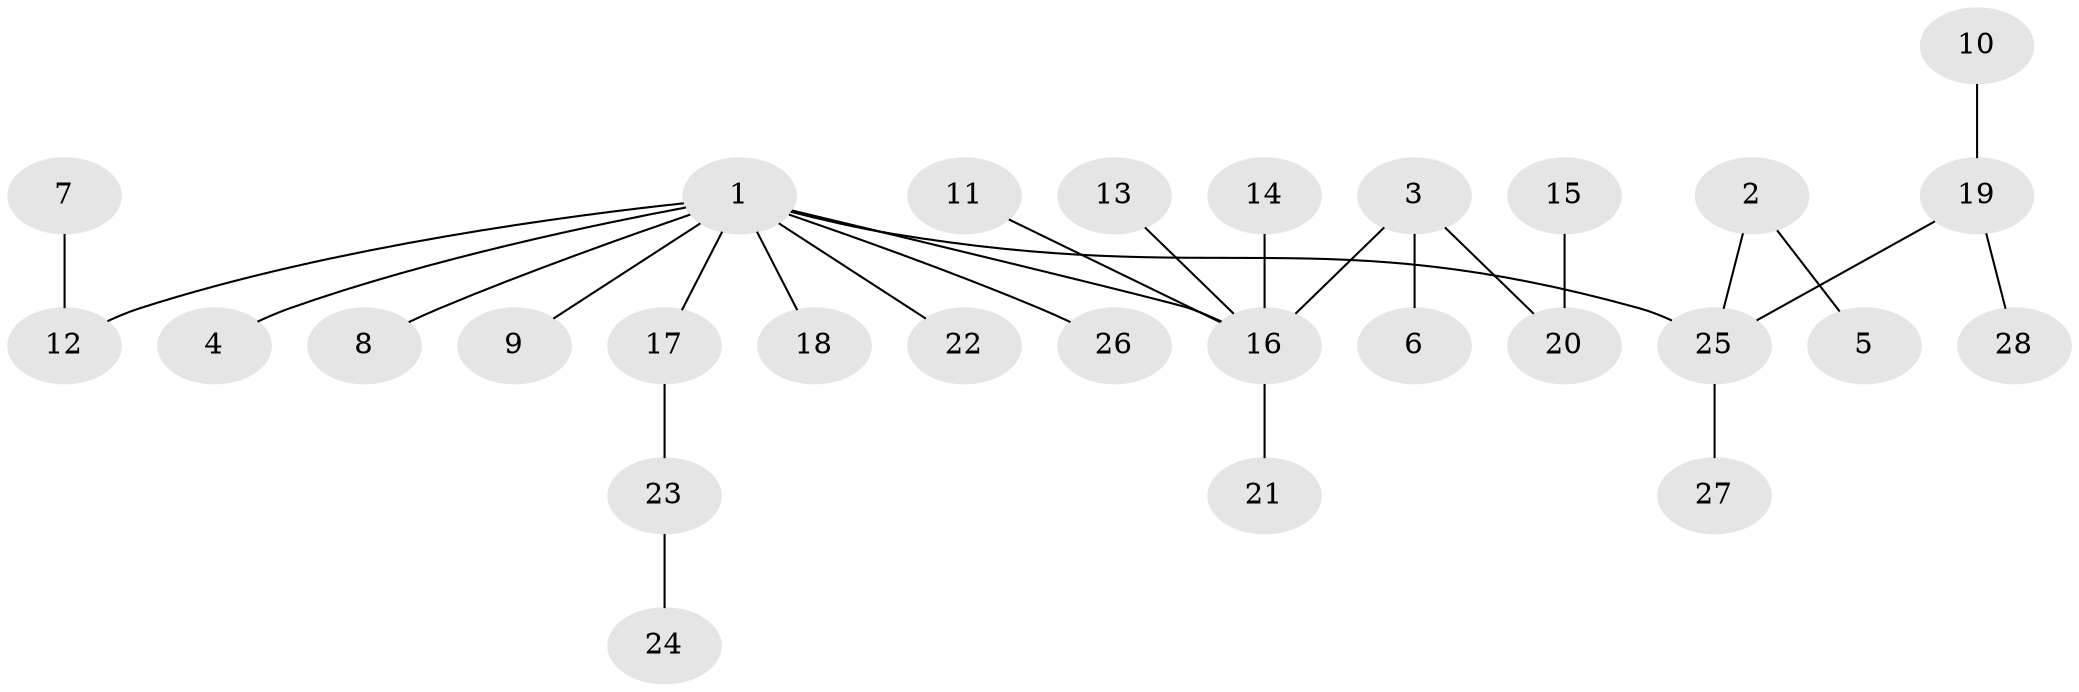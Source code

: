 // original degree distribution, {10: 0.01818181818181818, 3: 0.10909090909090909, 7: 0.01818181818181818, 1: 0.5818181818181818, 6: 0.01818181818181818, 4: 0.03636363636363636, 2: 0.2, 5: 0.01818181818181818}
// Generated by graph-tools (version 1.1) at 2025/26/03/09/25 03:26:29]
// undirected, 28 vertices, 27 edges
graph export_dot {
graph [start="1"]
  node [color=gray90,style=filled];
  1;
  2;
  3;
  4;
  5;
  6;
  7;
  8;
  9;
  10;
  11;
  12;
  13;
  14;
  15;
  16;
  17;
  18;
  19;
  20;
  21;
  22;
  23;
  24;
  25;
  26;
  27;
  28;
  1 -- 4 [weight=1.0];
  1 -- 8 [weight=1.0];
  1 -- 9 [weight=1.0];
  1 -- 12 [weight=1.0];
  1 -- 16 [weight=1.0];
  1 -- 17 [weight=1.0];
  1 -- 18 [weight=1.0];
  1 -- 22 [weight=1.0];
  1 -- 25 [weight=1.0];
  1 -- 26 [weight=1.0];
  2 -- 5 [weight=1.0];
  2 -- 25 [weight=1.0];
  3 -- 6 [weight=1.0];
  3 -- 16 [weight=1.0];
  3 -- 20 [weight=1.0];
  7 -- 12 [weight=1.0];
  10 -- 19 [weight=1.0];
  11 -- 16 [weight=1.0];
  13 -- 16 [weight=1.0];
  14 -- 16 [weight=1.0];
  15 -- 20 [weight=1.0];
  16 -- 21 [weight=1.0];
  17 -- 23 [weight=1.0];
  19 -- 25 [weight=1.0];
  19 -- 28 [weight=1.0];
  23 -- 24 [weight=1.0];
  25 -- 27 [weight=1.0];
}
